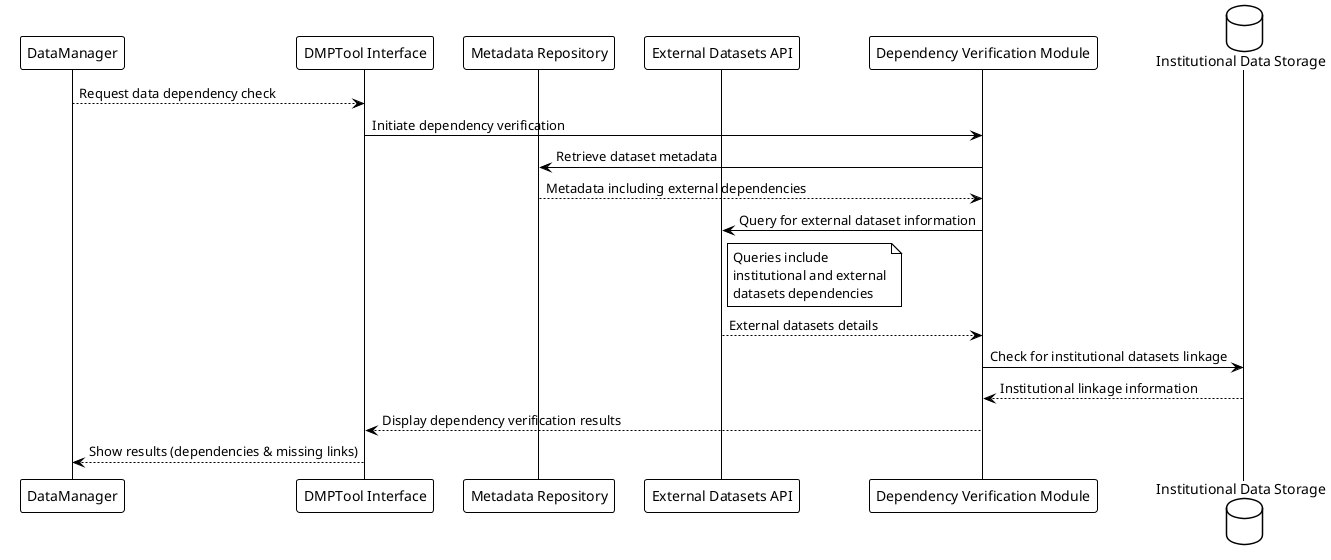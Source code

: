 @startuml
!theme plain

participant DataManager as DM
participant "DMPTool Interface" as UI
participant "Metadata Repository" as MR
participant "External Datasets API" as EDA
participant "Dependency Verification Module" as DVM
database "Institutional Data Storage" as IDS

DM --> UI : Request data dependency check
UI -> DVM : Initiate dependency verification
DVM -> MR : Retrieve dataset metadata
MR --> DVM : Metadata including external dependencies
DVM -> EDA : Query for external dataset information
note right of EDA : Queries include\ninstitutional and external\ndatasets dependencies
EDA --> DVM : External datasets details
DVM -> IDS : Check for institutional datasets linkage
IDS --> DVM : Institutional linkage information
DVM --> UI : Display dependency verification results
UI --> DM : Show results (dependencies & missing links)

@enduml